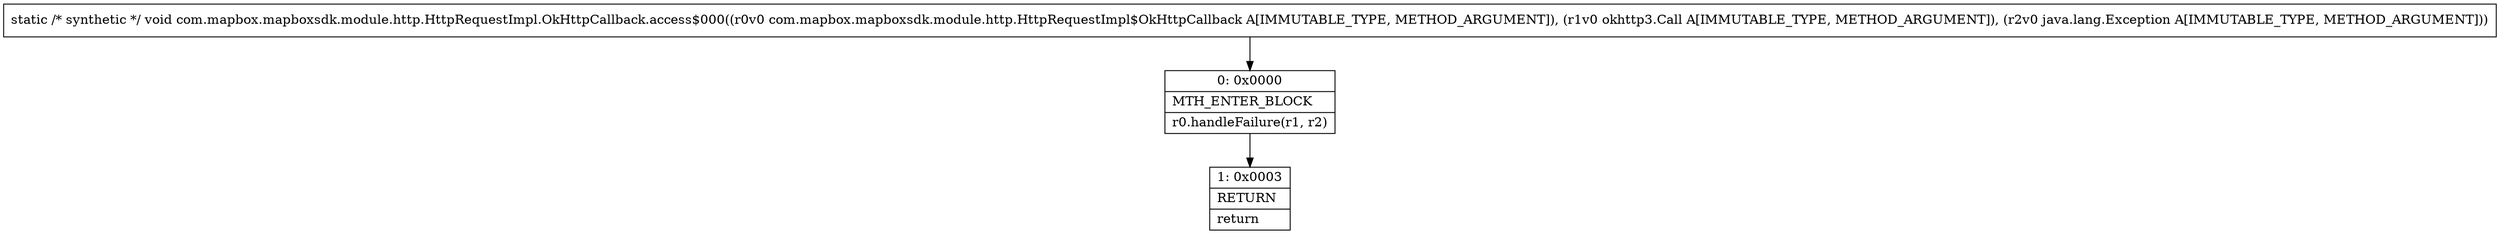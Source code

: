 digraph "CFG forcom.mapbox.mapboxsdk.module.http.HttpRequestImpl.OkHttpCallback.access$000(Lcom\/mapbox\/mapboxsdk\/module\/http\/HttpRequestImpl$OkHttpCallback;Lokhttp3\/Call;Ljava\/lang\/Exception;)V" {
Node_0 [shape=record,label="{0\:\ 0x0000|MTH_ENTER_BLOCK\l|r0.handleFailure(r1, r2)\l}"];
Node_1 [shape=record,label="{1\:\ 0x0003|RETURN\l|return\l}"];
MethodNode[shape=record,label="{static \/* synthetic *\/ void com.mapbox.mapboxsdk.module.http.HttpRequestImpl.OkHttpCallback.access$000((r0v0 com.mapbox.mapboxsdk.module.http.HttpRequestImpl$OkHttpCallback A[IMMUTABLE_TYPE, METHOD_ARGUMENT]), (r1v0 okhttp3.Call A[IMMUTABLE_TYPE, METHOD_ARGUMENT]), (r2v0 java.lang.Exception A[IMMUTABLE_TYPE, METHOD_ARGUMENT])) }"];
MethodNode -> Node_0;
Node_0 -> Node_1;
}

